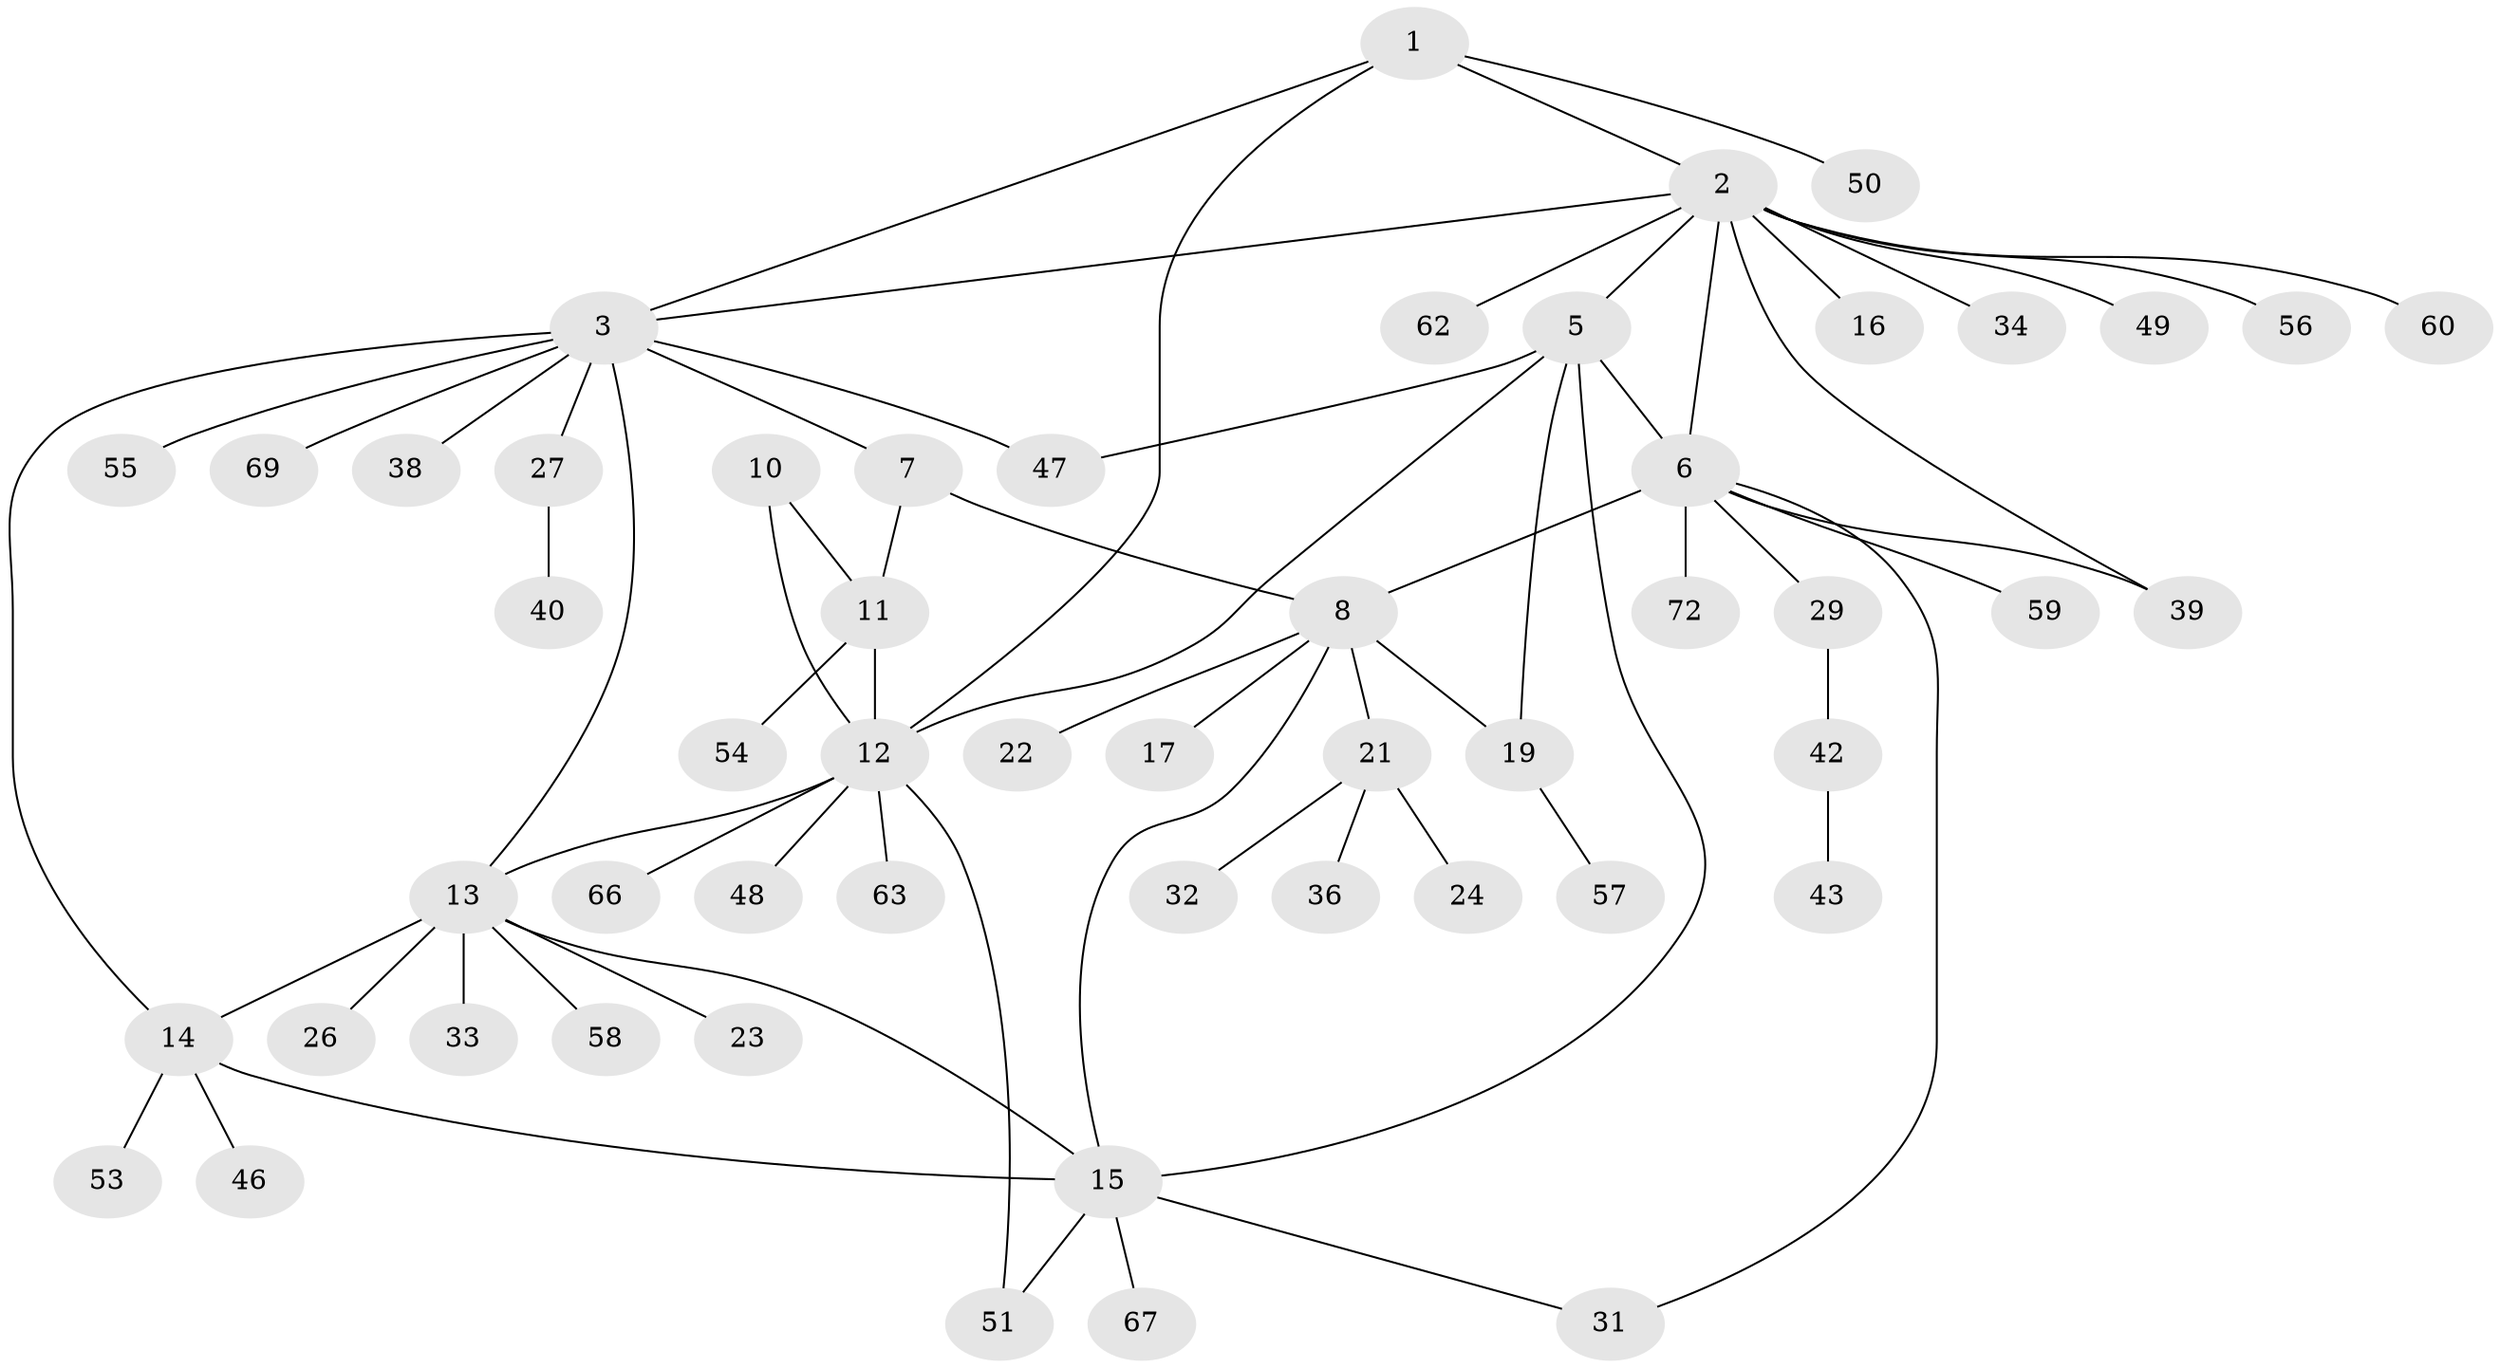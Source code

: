 // original degree distribution, {5: 0.041666666666666664, 7: 0.041666666666666664, 10: 0.013888888888888888, 6: 0.027777777777777776, 9: 0.027777777777777776, 4: 0.027777777777777776, 3: 0.041666666666666664, 8: 0.027777777777777776, 2: 0.18055555555555555, 1: 0.5694444444444444}
// Generated by graph-tools (version 1.1) at 2025/42/03/06/25 10:42:12]
// undirected, 53 vertices, 68 edges
graph export_dot {
graph [start="1"]
  node [color=gray90,style=filled];
  1 [super="+37"];
  2 [super="+4"];
  3 [super="+35"];
  5 [super="+25"];
  6 [super="+65"];
  7;
  8 [super="+9"];
  10 [super="+52"];
  11 [super="+18"];
  12 [super="+64"];
  13 [super="+41"];
  14 [super="+71"];
  15 [super="+20"];
  16 [super="+45"];
  17;
  19 [super="+28"];
  21 [super="+44"];
  22;
  23;
  24;
  26;
  27 [super="+30"];
  29;
  31;
  32;
  33;
  34;
  36;
  38;
  39;
  40;
  42 [super="+61"];
  43 [super="+70"];
  46;
  47;
  48;
  49;
  50;
  51;
  53;
  54;
  55;
  56;
  57;
  58;
  59;
  60;
  62;
  63 [super="+68"];
  66;
  67;
  69;
  72;
  1 -- 2;
  1 -- 3;
  1 -- 12;
  1 -- 50;
  2 -- 3;
  2 -- 16;
  2 -- 34;
  2 -- 39;
  2 -- 56;
  2 -- 49;
  2 -- 5;
  2 -- 6;
  2 -- 60;
  2 -- 62;
  3 -- 7;
  3 -- 13;
  3 -- 27;
  3 -- 38;
  3 -- 47;
  3 -- 55;
  3 -- 69;
  3 -- 14;
  5 -- 6;
  5 -- 12;
  5 -- 15;
  5 -- 19;
  5 -- 47;
  6 -- 8;
  6 -- 29;
  6 -- 31;
  6 -- 39;
  6 -- 59;
  6 -- 72;
  7 -- 8 [weight=2];
  7 -- 11;
  8 -- 15;
  8 -- 19;
  8 -- 21;
  8 -- 22;
  8 -- 17;
  10 -- 11;
  10 -- 12;
  11 -- 12;
  11 -- 54;
  12 -- 13;
  12 -- 48;
  12 -- 51;
  12 -- 63;
  12 -- 66;
  13 -- 14;
  13 -- 15;
  13 -- 23;
  13 -- 26;
  13 -- 33;
  13 -- 58;
  14 -- 15;
  14 -- 46;
  14 -- 53;
  15 -- 31;
  15 -- 51;
  15 -- 67;
  19 -- 57;
  21 -- 24;
  21 -- 32;
  21 -- 36;
  27 -- 40;
  29 -- 42;
  42 -- 43;
}
